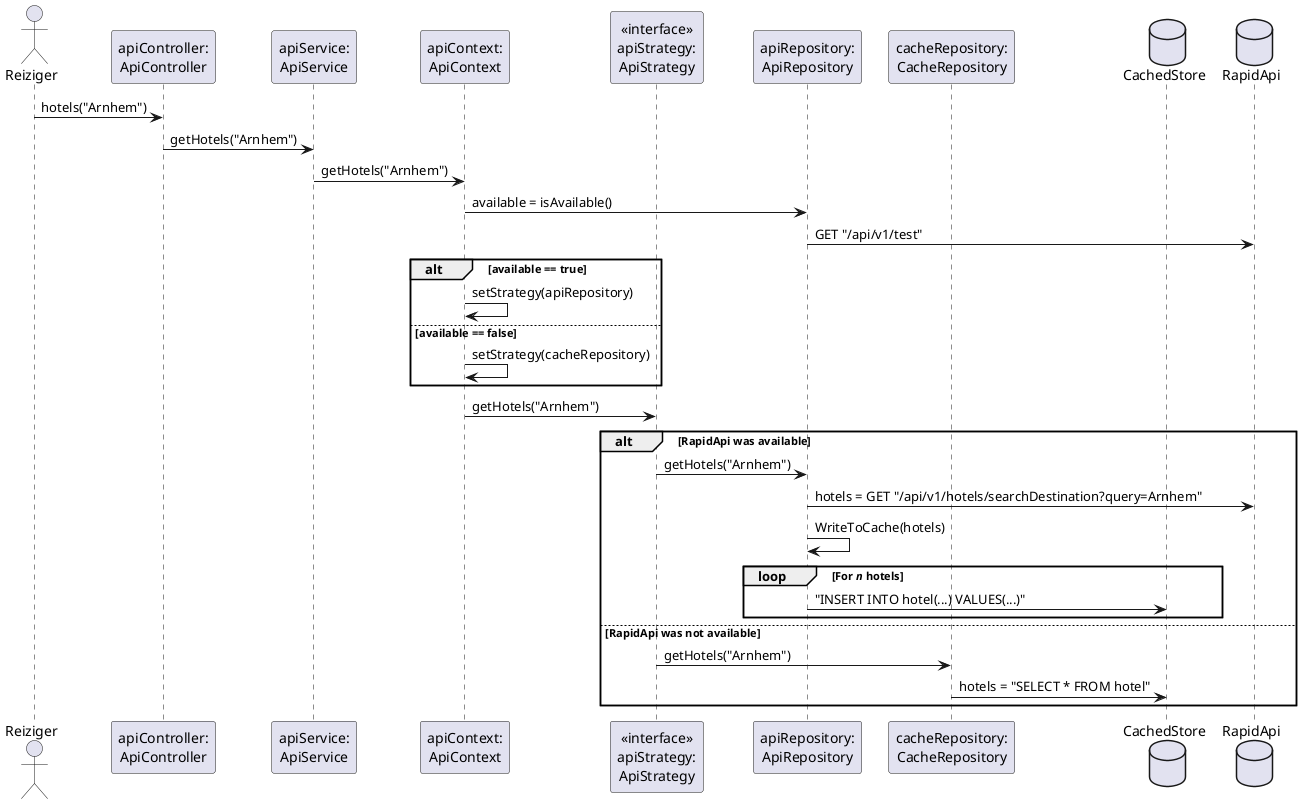 @startuml

actor Reiziger as user

participant "apiController:\nApiController" as controller
participant "apiService:\nApiService" as service
participant "apiContext:\nApiContext" as context
participant "<<interface>>\napiStrategy:\nApiStrategy" as strategy
participant "apiRepository:\nApiRepository" as api
participant "cacheRepository:\nCacheRepository" as cache

database CachedStore
database RapidApi

user -> controller: hotels("Arnhem")

controller -> service: getHotels("Arnhem")
service -> context: getHotels("Arnhem")
context -> api: available = isAvailable()
api -> RapidApi: GET "/api/v1/test"
alt available == true
    context -> context: setStrategy(apiRepository)
else available == false
    context -> context: setStrategy(cacheRepository)
end
context -> strategy: getHotels("Arnhem")
alt RapidApi was available
    strategy -> api: getHotels("Arnhem")
    api -> RapidApi: hotels = GET "/api/v1/hotels/searchDestination?query=Arnhem"
    api -> api: WriteToCache(hotels)
    loop For //n// hotels
        api -> CachedStore: "INSERT INTO hotel(...) VALUES(...)"
    end
else RapidApi was not available
    strategy -> cache: getHotels("Arnhem")
    cache -> CachedStore: hotels = "SELECT * FROM hotel"
end

@enduml